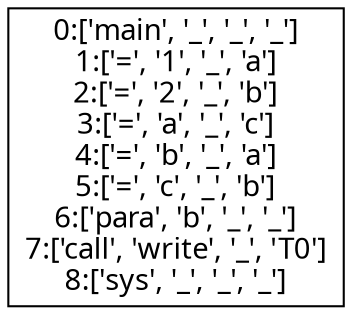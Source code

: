 // Basic_Block
digraph "./Basic_Block/basic_block" {
	0 [label="0:['main', '_', '_', '_']
1:['=', '1', '_', 'a']
2:['=', '2', '_', 'b']
3:['=', 'a', '_', 'c']
4:['=', 'b', '_', 'a']
5:['=', 'c', '_', 'b']
6:['para', 'b', '_', '_']
7:['call', 'write', '_', 'T0']
8:['sys', '_', '_', '_']
" fontname=SimHei shape=rectangle]
}
